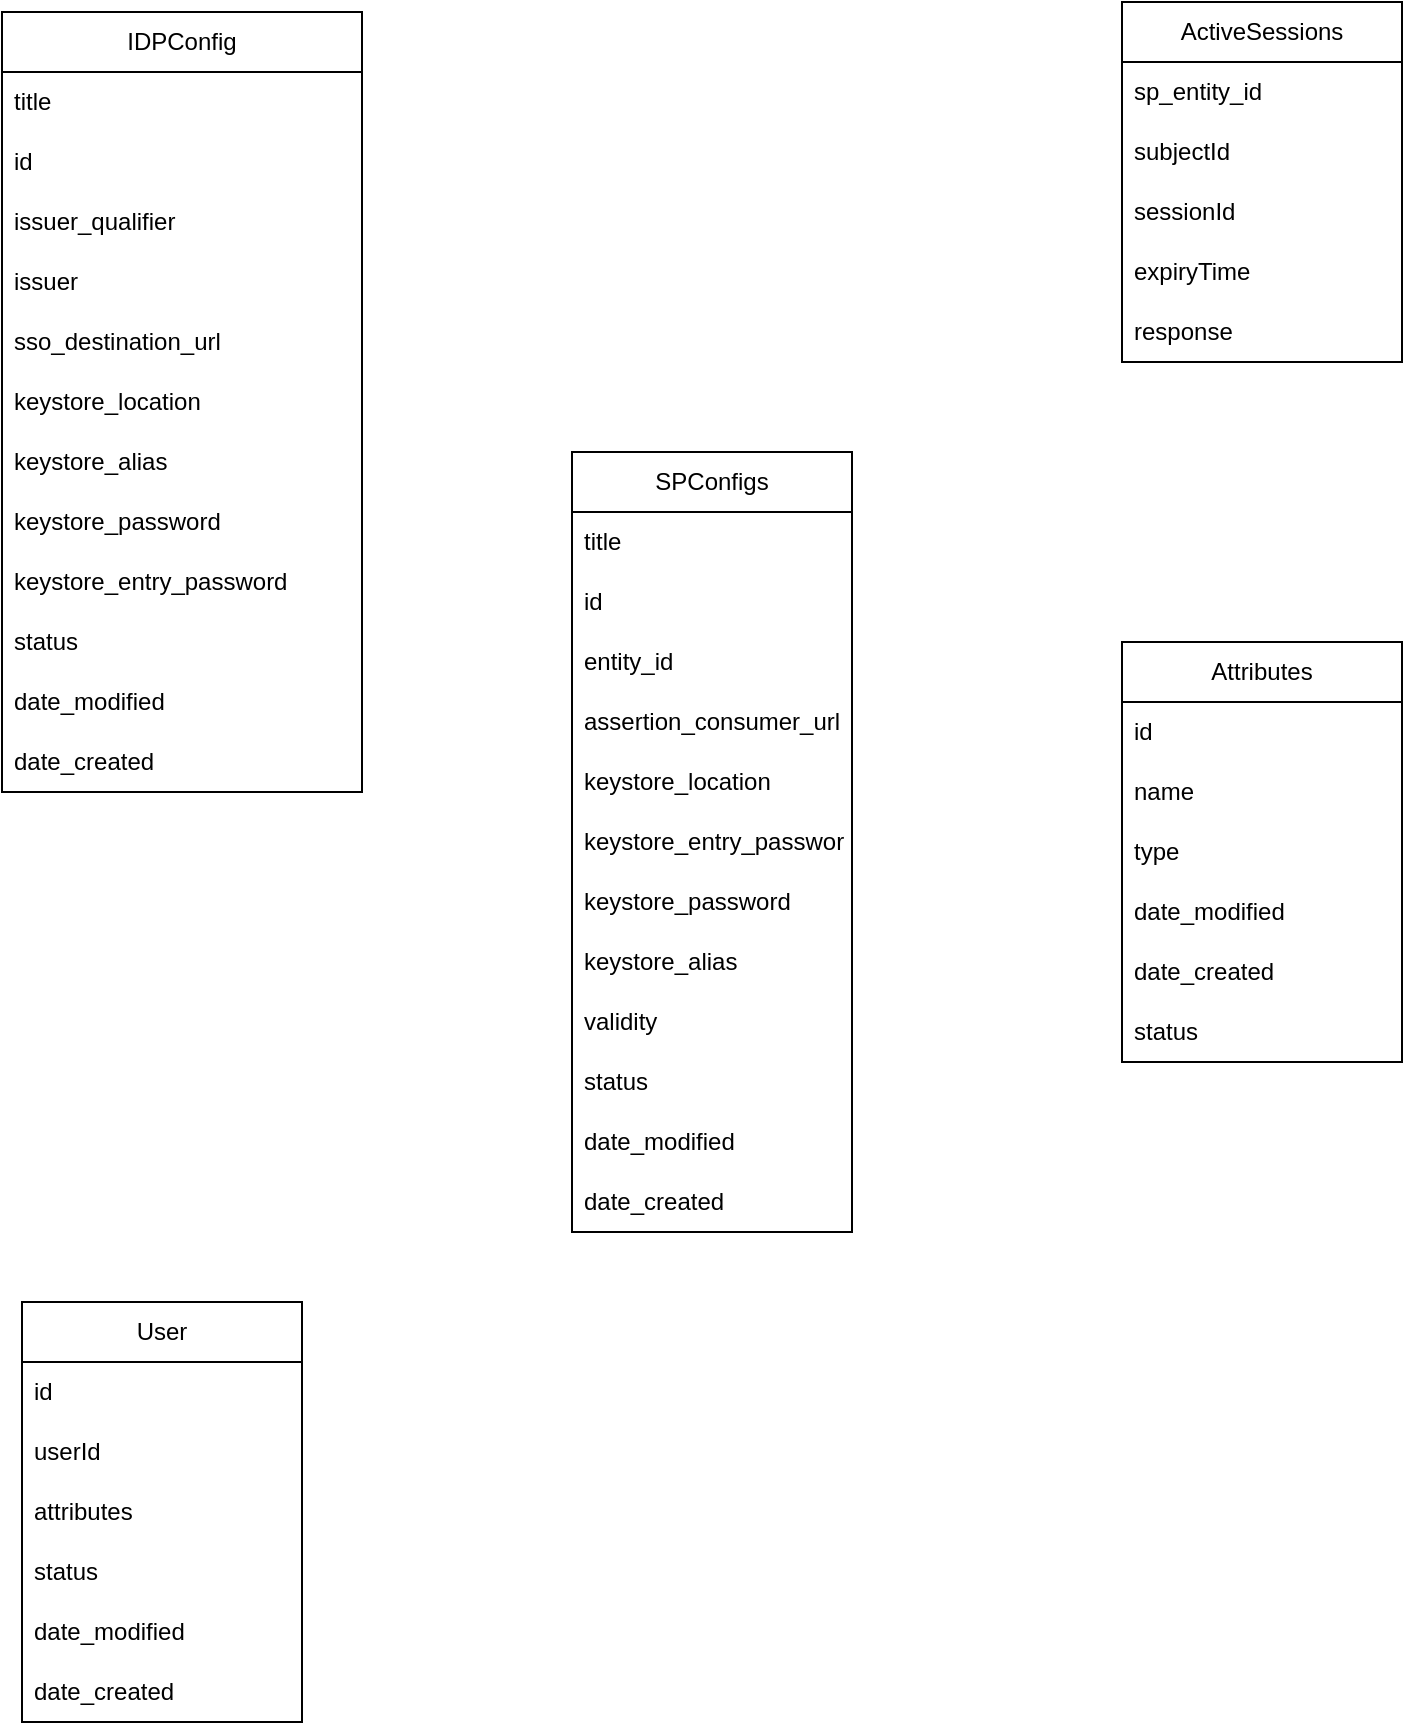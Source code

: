 <mxfile version="24.4.4" type="github">
  <diagram name="Page-1" id="2YBvvXClWsGukQMizWep">
    <mxGraphModel dx="2117" dy="1173" grid="1" gridSize="10" guides="1" tooltips="1" connect="1" arrows="1" fold="1" page="1" pageScale="1" pageWidth="850" pageHeight="1100" math="0" shadow="0">
      <root>
        <mxCell id="0" />
        <mxCell id="1" parent="0" />
        <mxCell id="p8NNw1cGVKf0BuAZIXrs-1" value="IDPConfig" style="swimlane;fontStyle=0;childLayout=stackLayout;horizontal=1;startSize=30;horizontalStack=0;resizeParent=1;resizeParentMax=0;resizeLast=0;collapsible=1;marginBottom=0;whiteSpace=wrap;html=1;" parent="1" vertex="1">
          <mxGeometry x="70" y="135" width="180" height="390" as="geometry" />
        </mxCell>
        <mxCell id="p8NNw1cGVKf0BuAZIXrs-16" value="title" style="text;strokeColor=none;fillColor=none;align=left;verticalAlign=middle;spacingLeft=4;spacingRight=4;overflow=hidden;points=[[0,0.5],[1,0.5]];portConstraint=eastwest;rotatable=0;whiteSpace=wrap;html=1;" parent="p8NNw1cGVKf0BuAZIXrs-1" vertex="1">
          <mxGeometry y="30" width="180" height="30" as="geometry" />
        </mxCell>
        <mxCell id="p8NNw1cGVKf0BuAZIXrs-26" value="id" style="text;strokeColor=none;fillColor=none;align=left;verticalAlign=middle;spacingLeft=4;spacingRight=4;overflow=hidden;points=[[0,0.5],[1,0.5]];portConstraint=eastwest;rotatable=0;whiteSpace=wrap;html=1;" parent="p8NNw1cGVKf0BuAZIXrs-1" vertex="1">
          <mxGeometry y="60" width="180" height="30" as="geometry" />
        </mxCell>
        <mxCell id="p8NNw1cGVKf0BuAZIXrs-2" value="issuer_qualifier" style="text;strokeColor=none;fillColor=none;align=left;verticalAlign=middle;spacingLeft=4;spacingRight=4;overflow=hidden;points=[[0,0.5],[1,0.5]];portConstraint=eastwest;rotatable=0;whiteSpace=wrap;html=1;" parent="p8NNw1cGVKf0BuAZIXrs-1" vertex="1">
          <mxGeometry y="90" width="180" height="30" as="geometry" />
        </mxCell>
        <mxCell id="p8NNw1cGVKf0BuAZIXrs-3" value="issuer" style="text;strokeColor=none;fillColor=none;align=left;verticalAlign=middle;spacingLeft=4;spacingRight=4;overflow=hidden;points=[[0,0.5],[1,0.5]];portConstraint=eastwest;rotatable=0;whiteSpace=wrap;html=1;" parent="p8NNw1cGVKf0BuAZIXrs-1" vertex="1">
          <mxGeometry y="120" width="180" height="30" as="geometry" />
        </mxCell>
        <mxCell id="p8NNw1cGVKf0BuAZIXrs-4" value="sso_destination_url" style="text;strokeColor=none;fillColor=none;align=left;verticalAlign=middle;spacingLeft=4;spacingRight=4;overflow=hidden;points=[[0,0.5],[1,0.5]];portConstraint=eastwest;rotatable=0;whiteSpace=wrap;html=1;" parent="p8NNw1cGVKf0BuAZIXrs-1" vertex="1">
          <mxGeometry y="150" width="180" height="30" as="geometry" />
        </mxCell>
        <mxCell id="p8NNw1cGVKf0BuAZIXrs-15" value="keystore_location" style="text;strokeColor=none;fillColor=none;align=left;verticalAlign=middle;spacingLeft=4;spacingRight=4;overflow=hidden;points=[[0,0.5],[1,0.5]];portConstraint=eastwest;rotatable=0;whiteSpace=wrap;html=1;" parent="p8NNw1cGVKf0BuAZIXrs-1" vertex="1">
          <mxGeometry y="180" width="180" height="30" as="geometry" />
        </mxCell>
        <mxCell id="p8NNw1cGVKf0BuAZIXrs-19" value="keystore_alias" style="text;strokeColor=none;fillColor=none;align=left;verticalAlign=middle;spacingLeft=4;spacingRight=4;overflow=hidden;points=[[0,0.5],[1,0.5]];portConstraint=eastwest;rotatable=0;whiteSpace=wrap;html=1;" parent="p8NNw1cGVKf0BuAZIXrs-1" vertex="1">
          <mxGeometry y="210" width="180" height="30" as="geometry" />
        </mxCell>
        <mxCell id="p8NNw1cGVKf0BuAZIXrs-20" value="keystore_password" style="text;strokeColor=none;fillColor=none;align=left;verticalAlign=middle;spacingLeft=4;spacingRight=4;overflow=hidden;points=[[0,0.5],[1,0.5]];portConstraint=eastwest;rotatable=0;whiteSpace=wrap;html=1;" parent="p8NNw1cGVKf0BuAZIXrs-1" vertex="1">
          <mxGeometry y="240" width="180" height="30" as="geometry" />
        </mxCell>
        <mxCell id="p8NNw1cGVKf0BuAZIXrs-21" value="keystore_entry_password" style="text;strokeColor=none;fillColor=none;align=left;verticalAlign=middle;spacingLeft=4;spacingRight=4;overflow=hidden;points=[[0,0.5],[1,0.5]];portConstraint=eastwest;rotatable=0;whiteSpace=wrap;html=1;" parent="p8NNw1cGVKf0BuAZIXrs-1" vertex="1">
          <mxGeometry y="270" width="180" height="30" as="geometry" />
        </mxCell>
        <mxCell id="p8NNw1cGVKf0BuAZIXrs-29" value="status" style="text;strokeColor=none;fillColor=none;align=left;verticalAlign=middle;spacingLeft=4;spacingRight=4;overflow=hidden;points=[[0,0.5],[1,0.5]];portConstraint=eastwest;rotatable=0;whiteSpace=wrap;html=1;" parent="p8NNw1cGVKf0BuAZIXrs-1" vertex="1">
          <mxGeometry y="300" width="180" height="30" as="geometry" />
        </mxCell>
        <mxCell id="p8NNw1cGVKf0BuAZIXrs-31" value="date_modified" style="text;strokeColor=none;fillColor=none;align=left;verticalAlign=middle;spacingLeft=4;spacingRight=4;overflow=hidden;points=[[0,0.5],[1,0.5]];portConstraint=eastwest;rotatable=0;whiteSpace=wrap;html=1;" parent="p8NNw1cGVKf0BuAZIXrs-1" vertex="1">
          <mxGeometry y="330" width="180" height="30" as="geometry" />
        </mxCell>
        <mxCell id="p8NNw1cGVKf0BuAZIXrs-30" value="date_created" style="text;strokeColor=none;fillColor=none;align=left;verticalAlign=middle;spacingLeft=4;spacingRight=4;overflow=hidden;points=[[0,0.5],[1,0.5]];portConstraint=eastwest;rotatable=0;whiteSpace=wrap;html=1;" parent="p8NNw1cGVKf0BuAZIXrs-1" vertex="1">
          <mxGeometry y="360" width="180" height="30" as="geometry" />
        </mxCell>
        <mxCell id="p8NNw1cGVKf0BuAZIXrs-5" value="SPConfigs" style="swimlane;fontStyle=0;childLayout=stackLayout;horizontal=1;startSize=30;horizontalStack=0;resizeParent=1;resizeParentMax=0;resizeLast=0;collapsible=1;marginBottom=0;whiteSpace=wrap;html=1;" parent="1" vertex="1">
          <mxGeometry x="355" y="355" width="140" height="390" as="geometry" />
        </mxCell>
        <mxCell id="p8NNw1cGVKf0BuAZIXrs-27" value="title" style="text;strokeColor=none;fillColor=none;align=left;verticalAlign=middle;spacingLeft=4;spacingRight=4;overflow=hidden;points=[[0,0.5],[1,0.5]];portConstraint=eastwest;rotatable=0;whiteSpace=wrap;html=1;" parent="p8NNw1cGVKf0BuAZIXrs-5" vertex="1">
          <mxGeometry y="30" width="140" height="30" as="geometry" />
        </mxCell>
        <mxCell id="p8NNw1cGVKf0BuAZIXrs-28" value="id" style="text;strokeColor=none;fillColor=none;align=left;verticalAlign=middle;spacingLeft=4;spacingRight=4;overflow=hidden;points=[[0,0.5],[1,0.5]];portConstraint=eastwest;rotatable=0;whiteSpace=wrap;html=1;" parent="p8NNw1cGVKf0BuAZIXrs-5" vertex="1">
          <mxGeometry y="60" width="140" height="30" as="geometry" />
        </mxCell>
        <mxCell id="p8NNw1cGVKf0BuAZIXrs-6" value="entity_id" style="text;strokeColor=none;fillColor=none;align=left;verticalAlign=middle;spacingLeft=4;spacingRight=4;overflow=hidden;points=[[0,0.5],[1,0.5]];portConstraint=eastwest;rotatable=0;whiteSpace=wrap;html=1;" parent="p8NNw1cGVKf0BuAZIXrs-5" vertex="1">
          <mxGeometry y="90" width="140" height="30" as="geometry" />
        </mxCell>
        <mxCell id="p8NNw1cGVKf0BuAZIXrs-7" value="assertion_consumer_url" style="text;strokeColor=none;fillColor=none;align=left;verticalAlign=middle;spacingLeft=4;spacingRight=4;overflow=hidden;points=[[0,0.5],[1,0.5]];portConstraint=eastwest;rotatable=0;whiteSpace=wrap;html=1;" parent="p8NNw1cGVKf0BuAZIXrs-5" vertex="1">
          <mxGeometry y="120" width="140" height="30" as="geometry" />
        </mxCell>
        <mxCell id="p8NNw1cGVKf0BuAZIXrs-22" value="keystore_location" style="text;strokeColor=none;fillColor=none;align=left;verticalAlign=middle;spacingLeft=4;spacingRight=4;overflow=hidden;points=[[0,0.5],[1,0.5]];portConstraint=eastwest;rotatable=0;whiteSpace=wrap;html=1;" parent="p8NNw1cGVKf0BuAZIXrs-5" vertex="1">
          <mxGeometry y="150" width="140" height="30" as="geometry" />
        </mxCell>
        <mxCell id="p8NNw1cGVKf0BuAZIXrs-25" value="keystore_entry_password" style="text;strokeColor=none;fillColor=none;align=left;verticalAlign=middle;spacingLeft=4;spacingRight=4;overflow=hidden;points=[[0,0.5],[1,0.5]];portConstraint=eastwest;rotatable=0;whiteSpace=wrap;html=1;" parent="p8NNw1cGVKf0BuAZIXrs-5" vertex="1">
          <mxGeometry y="180" width="140" height="30" as="geometry" />
        </mxCell>
        <mxCell id="p8NNw1cGVKf0BuAZIXrs-24" value="keystore_password" style="text;strokeColor=none;fillColor=none;align=left;verticalAlign=middle;spacingLeft=4;spacingRight=4;overflow=hidden;points=[[0,0.5],[1,0.5]];portConstraint=eastwest;rotatable=0;whiteSpace=wrap;html=1;" parent="p8NNw1cGVKf0BuAZIXrs-5" vertex="1">
          <mxGeometry y="210" width="140" height="30" as="geometry" />
        </mxCell>
        <mxCell id="p8NNw1cGVKf0BuAZIXrs-23" value="keystore_alias" style="text;strokeColor=none;fillColor=none;align=left;verticalAlign=middle;spacingLeft=4;spacingRight=4;overflow=hidden;points=[[0,0.5],[1,0.5]];portConstraint=eastwest;rotatable=0;whiteSpace=wrap;html=1;" parent="p8NNw1cGVKf0BuAZIXrs-5" vertex="1">
          <mxGeometry y="240" width="140" height="30" as="geometry" />
        </mxCell>
        <mxCell id="p8NNw1cGVKf0BuAZIXrs-56" value="validity" style="text;strokeColor=none;fillColor=none;align=left;verticalAlign=middle;spacingLeft=4;spacingRight=4;overflow=hidden;points=[[0,0.5],[1,0.5]];portConstraint=eastwest;rotatable=0;whiteSpace=wrap;html=1;" parent="p8NNw1cGVKf0BuAZIXrs-5" vertex="1">
          <mxGeometry y="270" width="140" height="30" as="geometry" />
        </mxCell>
        <mxCell id="p8NNw1cGVKf0BuAZIXrs-32" value="status" style="text;strokeColor=none;fillColor=none;align=left;verticalAlign=middle;spacingLeft=4;spacingRight=4;overflow=hidden;points=[[0,0.5],[1,0.5]];portConstraint=eastwest;rotatable=0;whiteSpace=wrap;html=1;" parent="p8NNw1cGVKf0BuAZIXrs-5" vertex="1">
          <mxGeometry y="300" width="140" height="30" as="geometry" />
        </mxCell>
        <mxCell id="p8NNw1cGVKf0BuAZIXrs-34" value="date_modified" style="text;strokeColor=none;fillColor=none;align=left;verticalAlign=middle;spacingLeft=4;spacingRight=4;overflow=hidden;points=[[0,0.5],[1,0.5]];portConstraint=eastwest;rotatable=0;whiteSpace=wrap;html=1;" parent="p8NNw1cGVKf0BuAZIXrs-5" vertex="1">
          <mxGeometry y="330" width="140" height="30" as="geometry" />
        </mxCell>
        <mxCell id="p8NNw1cGVKf0BuAZIXrs-33" value="date_created" style="text;strokeColor=none;fillColor=none;align=left;verticalAlign=middle;spacingLeft=4;spacingRight=4;overflow=hidden;points=[[0,0.5],[1,0.5]];portConstraint=eastwest;rotatable=0;whiteSpace=wrap;html=1;" parent="p8NNw1cGVKf0BuAZIXrs-5" vertex="1">
          <mxGeometry y="360" width="140" height="30" as="geometry" />
        </mxCell>
        <mxCell id="p8NNw1cGVKf0BuAZIXrs-9" value="ActiveSessions" style="swimlane;fontStyle=0;childLayout=stackLayout;horizontal=1;startSize=30;horizontalStack=0;resizeParent=1;resizeParentMax=0;resizeLast=0;collapsible=1;marginBottom=0;whiteSpace=wrap;html=1;" parent="1" vertex="1">
          <mxGeometry x="630" y="130" width="140" height="180" as="geometry" />
        </mxCell>
        <mxCell id="p8NNw1cGVKf0BuAZIXrs-57" value="sp_entity_id" style="text;strokeColor=none;fillColor=none;align=left;verticalAlign=middle;spacingLeft=4;spacingRight=4;overflow=hidden;points=[[0,0.5],[1,0.5]];portConstraint=eastwest;rotatable=0;whiteSpace=wrap;html=1;" parent="p8NNw1cGVKf0BuAZIXrs-9" vertex="1">
          <mxGeometry y="30" width="140" height="30" as="geometry" />
        </mxCell>
        <mxCell id="p8NNw1cGVKf0BuAZIXrs-10" value="subjectId" style="text;strokeColor=none;fillColor=none;align=left;verticalAlign=middle;spacingLeft=4;spacingRight=4;overflow=hidden;points=[[0,0.5],[1,0.5]];portConstraint=eastwest;rotatable=0;whiteSpace=wrap;html=1;" parent="p8NNw1cGVKf0BuAZIXrs-9" vertex="1">
          <mxGeometry y="60" width="140" height="30" as="geometry" />
        </mxCell>
        <mxCell id="p8NNw1cGVKf0BuAZIXrs-11" value="sessionId" style="text;strokeColor=none;fillColor=none;align=left;verticalAlign=middle;spacingLeft=4;spacingRight=4;overflow=hidden;points=[[0,0.5],[1,0.5]];portConstraint=eastwest;rotatable=0;whiteSpace=wrap;html=1;" parent="p8NNw1cGVKf0BuAZIXrs-9" vertex="1">
          <mxGeometry y="90" width="140" height="30" as="geometry" />
        </mxCell>
        <mxCell id="p8NNw1cGVKf0BuAZIXrs-55" value="expiryTime" style="text;strokeColor=none;fillColor=none;align=left;verticalAlign=middle;spacingLeft=4;spacingRight=4;overflow=hidden;points=[[0,0.5],[1,0.5]];portConstraint=eastwest;rotatable=0;whiteSpace=wrap;html=1;" parent="p8NNw1cGVKf0BuAZIXrs-9" vertex="1">
          <mxGeometry y="120" width="140" height="30" as="geometry" />
        </mxCell>
        <mxCell id="p8NNw1cGVKf0BuAZIXrs-12" value="response" style="text;strokeColor=none;fillColor=none;align=left;verticalAlign=middle;spacingLeft=4;spacingRight=4;overflow=hidden;points=[[0,0.5],[1,0.5]];portConstraint=eastwest;rotatable=0;whiteSpace=wrap;html=1;" parent="p8NNw1cGVKf0BuAZIXrs-9" vertex="1">
          <mxGeometry y="150" width="140" height="30" as="geometry" />
        </mxCell>
        <mxCell id="p8NNw1cGVKf0BuAZIXrs-39" value="User" style="swimlane;fontStyle=0;childLayout=stackLayout;horizontal=1;startSize=30;horizontalStack=0;resizeParent=1;resizeParentMax=0;resizeLast=0;collapsible=1;marginBottom=0;whiteSpace=wrap;html=1;" parent="1" vertex="1">
          <mxGeometry x="80" y="780" width="140" height="210" as="geometry" />
        </mxCell>
        <mxCell id="p8NNw1cGVKf0BuAZIXrs-53" value="id" style="text;strokeColor=none;fillColor=none;align=left;verticalAlign=middle;spacingLeft=4;spacingRight=4;overflow=hidden;points=[[0,0.5],[1,0.5]];portConstraint=eastwest;rotatable=0;whiteSpace=wrap;html=1;" parent="p8NNw1cGVKf0BuAZIXrs-39" vertex="1">
          <mxGeometry y="30" width="140" height="30" as="geometry" />
        </mxCell>
        <mxCell id="p8NNw1cGVKf0BuAZIXrs-40" value="userId" style="text;strokeColor=none;fillColor=none;align=left;verticalAlign=middle;spacingLeft=4;spacingRight=4;overflow=hidden;points=[[0,0.5],[1,0.5]];portConstraint=eastwest;rotatable=0;whiteSpace=wrap;html=1;" parent="p8NNw1cGVKf0BuAZIXrs-39" vertex="1">
          <mxGeometry y="60" width="140" height="30" as="geometry" />
        </mxCell>
        <mxCell id="p8NNw1cGVKf0BuAZIXrs-41" value="attributes" style="text;strokeColor=none;fillColor=none;align=left;verticalAlign=middle;spacingLeft=4;spacingRight=4;overflow=hidden;points=[[0,0.5],[1,0.5]];portConstraint=eastwest;rotatable=0;whiteSpace=wrap;html=1;" parent="p8NNw1cGVKf0BuAZIXrs-39" vertex="1">
          <mxGeometry y="90" width="140" height="30" as="geometry" />
        </mxCell>
        <mxCell id="p8NNw1cGVKf0BuAZIXrs-50" value="status" style="text;strokeColor=none;fillColor=none;align=left;verticalAlign=middle;spacingLeft=4;spacingRight=4;overflow=hidden;points=[[0,0.5],[1,0.5]];portConstraint=eastwest;rotatable=0;whiteSpace=wrap;html=1;" parent="p8NNw1cGVKf0BuAZIXrs-39" vertex="1">
          <mxGeometry y="120" width="140" height="30" as="geometry" />
        </mxCell>
        <mxCell id="p8NNw1cGVKf0BuAZIXrs-52" value="date_modified" style="text;strokeColor=none;fillColor=none;align=left;verticalAlign=middle;spacingLeft=4;spacingRight=4;overflow=hidden;points=[[0,0.5],[1,0.5]];portConstraint=eastwest;rotatable=0;whiteSpace=wrap;html=1;" parent="p8NNw1cGVKf0BuAZIXrs-39" vertex="1">
          <mxGeometry y="150" width="140" height="30" as="geometry" />
        </mxCell>
        <mxCell id="p8NNw1cGVKf0BuAZIXrs-51" value="date_created" style="text;strokeColor=none;fillColor=none;align=left;verticalAlign=middle;spacingLeft=4;spacingRight=4;overflow=hidden;points=[[0,0.5],[1,0.5]];portConstraint=eastwest;rotatable=0;whiteSpace=wrap;html=1;" parent="p8NNw1cGVKf0BuAZIXrs-39" vertex="1">
          <mxGeometry y="180" width="140" height="30" as="geometry" />
        </mxCell>
        <mxCell id="p8NNw1cGVKf0BuAZIXrs-43" value="Attributes" style="swimlane;fontStyle=0;childLayout=stackLayout;horizontal=1;startSize=30;horizontalStack=0;resizeParent=1;resizeParentMax=0;resizeLast=0;collapsible=1;marginBottom=0;whiteSpace=wrap;html=1;" parent="1" vertex="1">
          <mxGeometry x="630" y="450" width="140" height="210" as="geometry" />
        </mxCell>
        <mxCell id="p8NNw1cGVKf0BuAZIXrs-44" value="id" style="text;strokeColor=none;fillColor=none;align=left;verticalAlign=middle;spacingLeft=4;spacingRight=4;overflow=hidden;points=[[0,0.5],[1,0.5]];portConstraint=eastwest;rotatable=0;whiteSpace=wrap;html=1;" parent="p8NNw1cGVKf0BuAZIXrs-43" vertex="1">
          <mxGeometry y="30" width="140" height="30" as="geometry" />
        </mxCell>
        <mxCell id="p8NNw1cGVKf0BuAZIXrs-45" value="name" style="text;strokeColor=none;fillColor=none;align=left;verticalAlign=middle;spacingLeft=4;spacingRight=4;overflow=hidden;points=[[0,0.5],[1,0.5]];portConstraint=eastwest;rotatable=0;whiteSpace=wrap;html=1;" parent="p8NNw1cGVKf0BuAZIXrs-43" vertex="1">
          <mxGeometry y="60" width="140" height="30" as="geometry" />
        </mxCell>
        <mxCell id="p8NNw1cGVKf0BuAZIXrs-54" value="type" style="text;strokeColor=none;fillColor=none;align=left;verticalAlign=middle;spacingLeft=4;spacingRight=4;overflow=hidden;points=[[0,0.5],[1,0.5]];portConstraint=eastwest;rotatable=0;whiteSpace=wrap;html=1;" parent="p8NNw1cGVKf0BuAZIXrs-43" vertex="1">
          <mxGeometry y="90" width="140" height="30" as="geometry" />
        </mxCell>
        <mxCell id="p8NNw1cGVKf0BuAZIXrs-49" value="date_modified" style="text;strokeColor=none;fillColor=none;align=left;verticalAlign=middle;spacingLeft=4;spacingRight=4;overflow=hidden;points=[[0,0.5],[1,0.5]];portConstraint=eastwest;rotatable=0;whiteSpace=wrap;html=1;" parent="p8NNw1cGVKf0BuAZIXrs-43" vertex="1">
          <mxGeometry y="120" width="140" height="30" as="geometry" />
        </mxCell>
        <mxCell id="p8NNw1cGVKf0BuAZIXrs-48" value="date_created" style="text;strokeColor=none;fillColor=none;align=left;verticalAlign=middle;spacingLeft=4;spacingRight=4;overflow=hidden;points=[[0,0.5],[1,0.5]];portConstraint=eastwest;rotatable=0;whiteSpace=wrap;html=1;" parent="p8NNw1cGVKf0BuAZIXrs-43" vertex="1">
          <mxGeometry y="150" width="140" height="30" as="geometry" />
        </mxCell>
        <mxCell id="p8NNw1cGVKf0BuAZIXrs-47" value="status" style="text;strokeColor=none;fillColor=none;align=left;verticalAlign=middle;spacingLeft=4;spacingRight=4;overflow=hidden;points=[[0,0.5],[1,0.5]];portConstraint=eastwest;rotatable=0;whiteSpace=wrap;html=1;" parent="p8NNw1cGVKf0BuAZIXrs-43" vertex="1">
          <mxGeometry y="180" width="140" height="30" as="geometry" />
        </mxCell>
      </root>
    </mxGraphModel>
  </diagram>
</mxfile>
